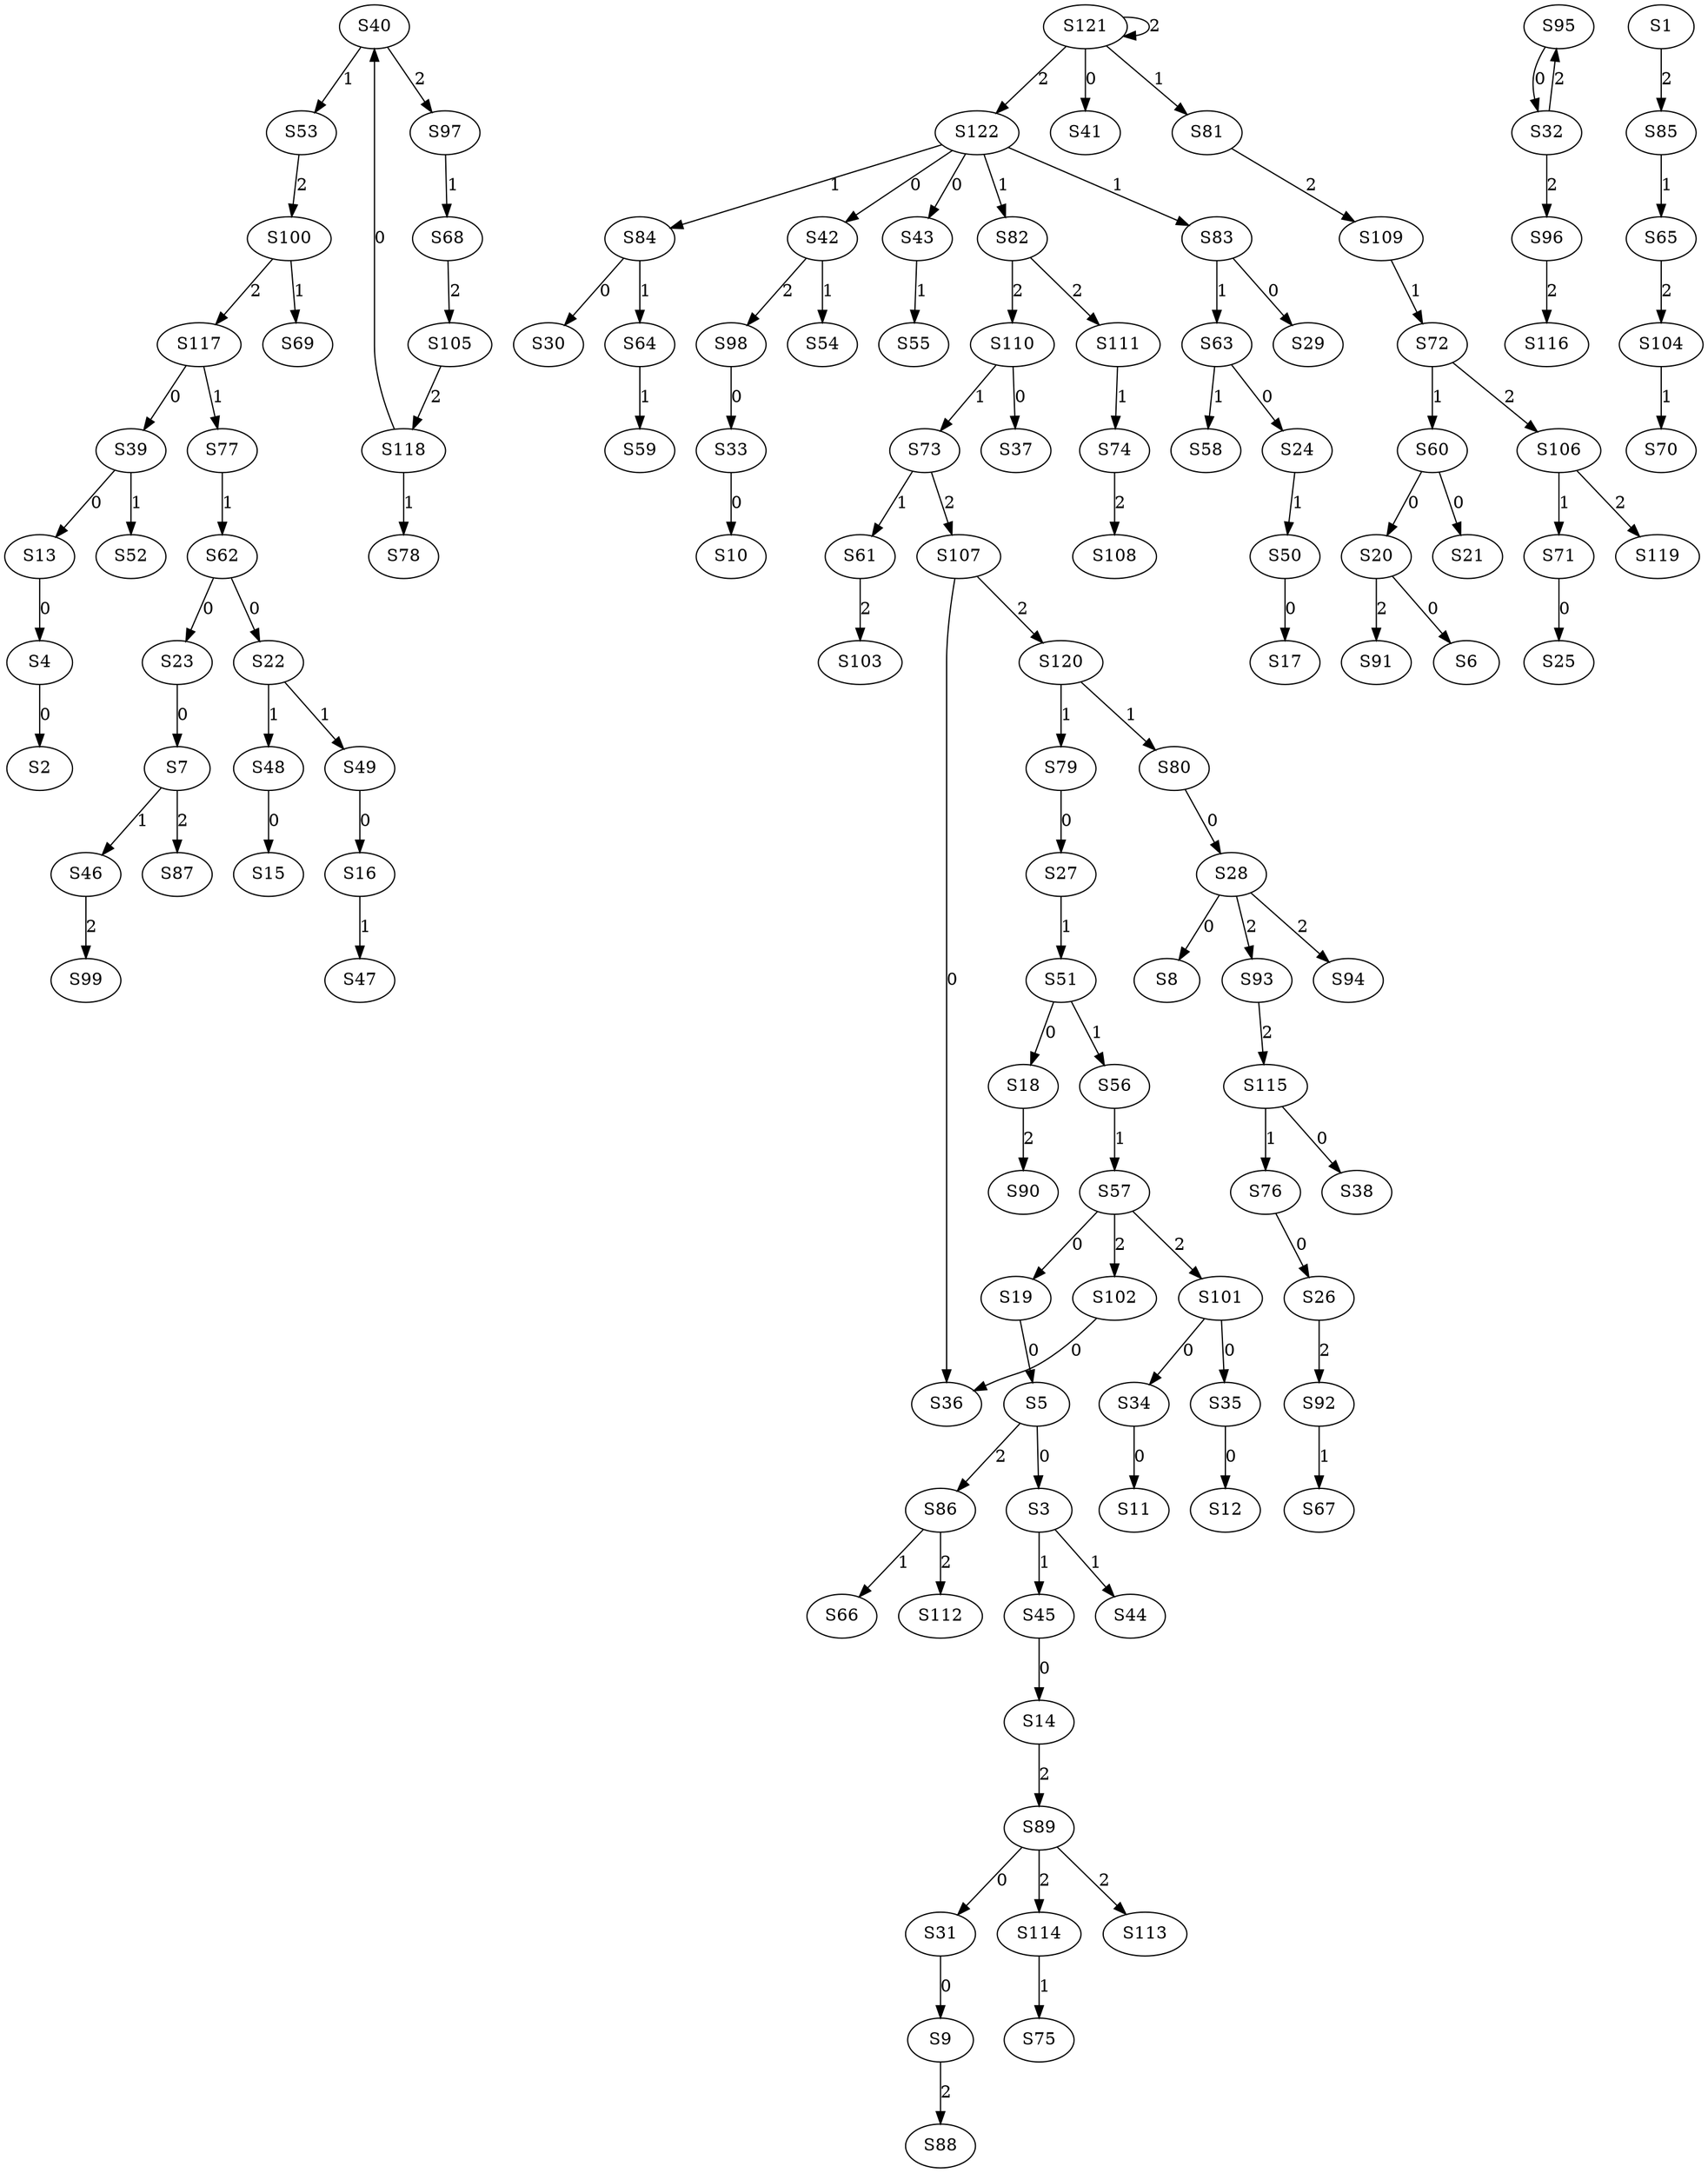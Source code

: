 strict digraph {
	S4 -> S2 [ label = 0 ];
	S5 -> S3 [ label = 0 ];
	S13 -> S4 [ label = 0 ];
	S19 -> S5 [ label = 0 ];
	S20 -> S6 [ label = 0 ];
	S23 -> S7 [ label = 0 ];
	S28 -> S8 [ label = 0 ];
	S31 -> S9 [ label = 0 ];
	S33 -> S10 [ label = 0 ];
	S34 -> S11 [ label = 0 ];
	S35 -> S12 [ label = 0 ];
	S39 -> S13 [ label = 0 ];
	S45 -> S14 [ label = 0 ];
	S48 -> S15 [ label = 0 ];
	S49 -> S16 [ label = 0 ];
	S50 -> S17 [ label = 0 ];
	S51 -> S18 [ label = 0 ];
	S57 -> S19 [ label = 0 ];
	S60 -> S20 [ label = 0 ];
	S60 -> S21 [ label = 0 ];
	S62 -> S22 [ label = 0 ];
	S62 -> S23 [ label = 0 ];
	S63 -> S24 [ label = 0 ];
	S71 -> S25 [ label = 0 ];
	S76 -> S26 [ label = 0 ];
	S79 -> S27 [ label = 0 ];
	S80 -> S28 [ label = 0 ];
	S83 -> S29 [ label = 0 ];
	S84 -> S30 [ label = 0 ];
	S89 -> S31 [ label = 0 ];
	S95 -> S32 [ label = 0 ];
	S98 -> S33 [ label = 0 ];
	S101 -> S34 [ label = 0 ];
	S101 -> S35 [ label = 0 ];
	S102 -> S36 [ label = 0 ];
	S110 -> S37 [ label = 0 ];
	S115 -> S38 [ label = 0 ];
	S117 -> S39 [ label = 0 ];
	S118 -> S40 [ label = 0 ];
	S121 -> S41 [ label = 0 ];
	S122 -> S42 [ label = 0 ];
	S122 -> S43 [ label = 0 ];
	S3 -> S44 [ label = 1 ];
	S3 -> S45 [ label = 1 ];
	S7 -> S46 [ label = 1 ];
	S16 -> S47 [ label = 1 ];
	S22 -> S48 [ label = 1 ];
	S22 -> S49 [ label = 1 ];
	S24 -> S50 [ label = 1 ];
	S27 -> S51 [ label = 1 ];
	S39 -> S52 [ label = 1 ];
	S40 -> S53 [ label = 1 ];
	S42 -> S54 [ label = 1 ];
	S43 -> S55 [ label = 1 ];
	S51 -> S56 [ label = 1 ];
	S56 -> S57 [ label = 1 ];
	S63 -> S58 [ label = 1 ];
	S64 -> S59 [ label = 1 ];
	S72 -> S60 [ label = 1 ];
	S73 -> S61 [ label = 1 ];
	S77 -> S62 [ label = 1 ];
	S83 -> S63 [ label = 1 ];
	S84 -> S64 [ label = 1 ];
	S85 -> S65 [ label = 1 ];
	S86 -> S66 [ label = 1 ];
	S92 -> S67 [ label = 1 ];
	S97 -> S68 [ label = 1 ];
	S100 -> S69 [ label = 1 ];
	S104 -> S70 [ label = 1 ];
	S106 -> S71 [ label = 1 ];
	S109 -> S72 [ label = 1 ];
	S110 -> S73 [ label = 1 ];
	S111 -> S74 [ label = 1 ];
	S114 -> S75 [ label = 1 ];
	S115 -> S76 [ label = 1 ];
	S117 -> S77 [ label = 1 ];
	S118 -> S78 [ label = 1 ];
	S120 -> S79 [ label = 1 ];
	S120 -> S80 [ label = 1 ];
	S121 -> S81 [ label = 1 ];
	S122 -> S82 [ label = 1 ];
	S122 -> S83 [ label = 1 ];
	S122 -> S84 [ label = 1 ];
	S1 -> S85 [ label = 2 ];
	S5 -> S86 [ label = 2 ];
	S7 -> S87 [ label = 2 ];
	S9 -> S88 [ label = 2 ];
	S14 -> S89 [ label = 2 ];
	S18 -> S90 [ label = 2 ];
	S20 -> S91 [ label = 2 ];
	S26 -> S92 [ label = 2 ];
	S28 -> S93 [ label = 2 ];
	S28 -> S94 [ label = 2 ];
	S32 -> S95 [ label = 2 ];
	S32 -> S96 [ label = 2 ];
	S40 -> S97 [ label = 2 ];
	S42 -> S98 [ label = 2 ];
	S46 -> S99 [ label = 2 ];
	S53 -> S100 [ label = 2 ];
	S57 -> S101 [ label = 2 ];
	S57 -> S102 [ label = 2 ];
	S61 -> S103 [ label = 2 ];
	S65 -> S104 [ label = 2 ];
	S68 -> S105 [ label = 2 ];
	S72 -> S106 [ label = 2 ];
	S73 -> S107 [ label = 2 ];
	S74 -> S108 [ label = 2 ];
	S81 -> S109 [ label = 2 ];
	S82 -> S110 [ label = 2 ];
	S82 -> S111 [ label = 2 ];
	S86 -> S112 [ label = 2 ];
	S89 -> S113 [ label = 2 ];
	S89 -> S114 [ label = 2 ];
	S93 -> S115 [ label = 2 ];
	S96 -> S116 [ label = 2 ];
	S100 -> S117 [ label = 2 ];
	S105 -> S118 [ label = 2 ];
	S106 -> S119 [ label = 2 ];
	S107 -> S120 [ label = 2 ];
	S121 -> S121 [ label = 2 ];
	S121 -> S122 [ label = 2 ];
	S107 -> S36 [ label = 0 ];
}